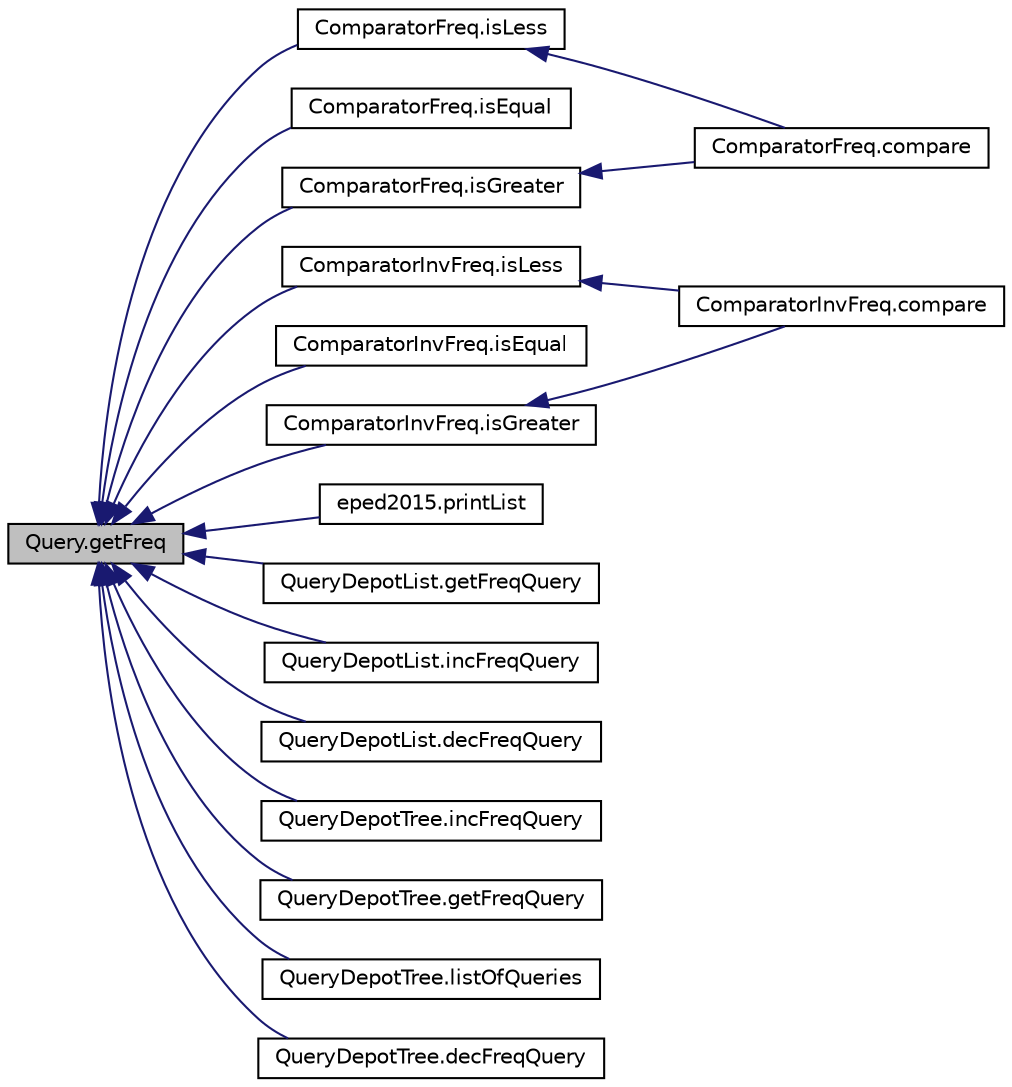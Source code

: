 digraph G
{
  edge [fontname="Helvetica",fontsize="10",labelfontname="Helvetica",labelfontsize="10"];
  node [fontname="Helvetica",fontsize="10",shape=record];
  rankdir="LR";
  Node1 [label="Query.getFreq",height=0.2,width=0.4,color="black", fillcolor="grey75", style="filled" fontcolor="black"];
  Node1 -> Node2 [dir="back",color="midnightblue",fontsize="10",style="solid",fontname="Helvetica"];
  Node2 [label="ComparatorFreq.isLess",height=0.2,width=0.4,color="black", fillcolor="white", style="filled",URL="$dd/d7d/classComparatorFreq.html#a0a78cab4948477cbfe111f8427ec93ec"];
  Node2 -> Node3 [dir="back",color="midnightblue",fontsize="10",style="solid",fontname="Helvetica"];
  Node3 [label="ComparatorFreq.compare",height=0.2,width=0.4,color="black", fillcolor="white", style="filled",URL="$dd/d7d/classComparatorFreq.html#aa806641750cb2876d3bf8b94771fd41e"];
  Node1 -> Node4 [dir="back",color="midnightblue",fontsize="10",style="solid",fontname="Helvetica"];
  Node4 [label="ComparatorFreq.isEqual",height=0.2,width=0.4,color="black", fillcolor="white", style="filled",URL="$dd/d7d/classComparatorFreq.html#a42d4f4b3a058a34c2076b79e2508ef00"];
  Node1 -> Node5 [dir="back",color="midnightblue",fontsize="10",style="solid",fontname="Helvetica"];
  Node5 [label="ComparatorFreq.isGreater",height=0.2,width=0.4,color="black", fillcolor="white", style="filled",URL="$dd/d7d/classComparatorFreq.html#afa554000c21bd461fc5e7dbb5e0d51b7"];
  Node5 -> Node3 [dir="back",color="midnightblue",fontsize="10",style="solid",fontname="Helvetica"];
  Node1 -> Node6 [dir="back",color="midnightblue",fontsize="10",style="solid",fontname="Helvetica"];
  Node6 [label="ComparatorInvFreq.isLess",height=0.2,width=0.4,color="black", fillcolor="white", style="filled",URL="$d1/d5a/classComparatorInvFreq.html#a9599b3bea32c10a228d56e98a3a911fc"];
  Node6 -> Node7 [dir="back",color="midnightblue",fontsize="10",style="solid",fontname="Helvetica"];
  Node7 [label="ComparatorInvFreq.compare",height=0.2,width=0.4,color="black", fillcolor="white", style="filled",URL="$d1/d5a/classComparatorInvFreq.html#ae18af4587ba69caa48d2c74e8e92aa52"];
  Node1 -> Node8 [dir="back",color="midnightblue",fontsize="10",style="solid",fontname="Helvetica"];
  Node8 [label="ComparatorInvFreq.isEqual",height=0.2,width=0.4,color="black", fillcolor="white", style="filled",URL="$d1/d5a/classComparatorInvFreq.html#aa94766eeca3e6c767ffcef2feabbea31"];
  Node1 -> Node9 [dir="back",color="midnightblue",fontsize="10",style="solid",fontname="Helvetica"];
  Node9 [label="ComparatorInvFreq.isGreater",height=0.2,width=0.4,color="black", fillcolor="white", style="filled",URL="$d1/d5a/classComparatorInvFreq.html#a274833a95fbea4b224f33ad8774ba6a4"];
  Node9 -> Node7 [dir="back",color="midnightblue",fontsize="10",style="solid",fontname="Helvetica"];
  Node1 -> Node10 [dir="back",color="midnightblue",fontsize="10",style="solid",fontname="Helvetica"];
  Node10 [label="eped2015.printList",height=0.2,width=0.4,color="black", fillcolor="white", style="filled",URL="$d1/da9/classeped2015.html#a9afff7958a228c4099fdf0cd2f49b1a3"];
  Node1 -> Node11 [dir="back",color="midnightblue",fontsize="10",style="solid",fontname="Helvetica"];
  Node11 [label="QueryDepotList.getFreqQuery",height=0.2,width=0.4,color="black", fillcolor="white", style="filled",URL="$d1/dbb/classQueryDepotList.html#a754d264b9c592ed6164c30e8a2780533"];
  Node1 -> Node12 [dir="back",color="midnightblue",fontsize="10",style="solid",fontname="Helvetica"];
  Node12 [label="QueryDepotList.incFreqQuery",height=0.2,width=0.4,color="black", fillcolor="white", style="filled",URL="$d1/dbb/classQueryDepotList.html#ad395cad92bd8e2a418913f45fe35827f"];
  Node1 -> Node13 [dir="back",color="midnightblue",fontsize="10",style="solid",fontname="Helvetica"];
  Node13 [label="QueryDepotList.decFreqQuery",height=0.2,width=0.4,color="black", fillcolor="white", style="filled",URL="$d1/dbb/classQueryDepotList.html#a4e3f0b8b1e0a2962d85127d4926c9ecc"];
  Node1 -> Node14 [dir="back",color="midnightblue",fontsize="10",style="solid",fontname="Helvetica"];
  Node14 [label="QueryDepotTree.incFreqQuery",height=0.2,width=0.4,color="black", fillcolor="white", style="filled",URL="$dc/d28/classQueryDepotTree.html#ae5f16276affe3481de1aae31f859ce98"];
  Node1 -> Node15 [dir="back",color="midnightblue",fontsize="10",style="solid",fontname="Helvetica"];
  Node15 [label="QueryDepotTree.getFreqQuery",height=0.2,width=0.4,color="black", fillcolor="white", style="filled",URL="$dc/d28/classQueryDepotTree.html#ac7974695ea017eaecf28be0ac5afa775"];
  Node1 -> Node16 [dir="back",color="midnightblue",fontsize="10",style="solid",fontname="Helvetica"];
  Node16 [label="QueryDepotTree.listOfQueries",height=0.2,width=0.4,color="black", fillcolor="white", style="filled",URL="$dc/d28/classQueryDepotTree.html#a182f512f10e6f47dc573a950ddcd509e"];
  Node1 -> Node17 [dir="back",color="midnightblue",fontsize="10",style="solid",fontname="Helvetica"];
  Node17 [label="QueryDepotTree.decFreqQuery",height=0.2,width=0.4,color="black", fillcolor="white", style="filled",URL="$dc/d28/classQueryDepotTree.html#a4890c6c20e6f778a5ddb8f53aa54201f"];
}
